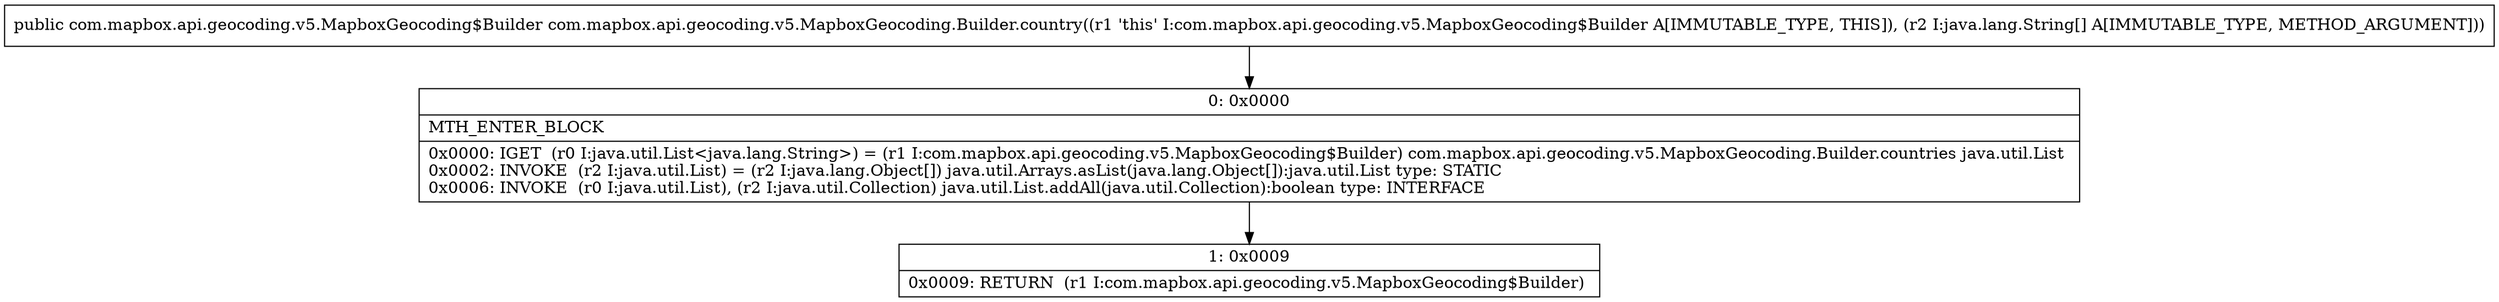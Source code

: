 digraph "CFG forcom.mapbox.api.geocoding.v5.MapboxGeocoding.Builder.country([Ljava\/lang\/String;)Lcom\/mapbox\/api\/geocoding\/v5\/MapboxGeocoding$Builder;" {
Node_0 [shape=record,label="{0\:\ 0x0000|MTH_ENTER_BLOCK\l|0x0000: IGET  (r0 I:java.util.List\<java.lang.String\>) = (r1 I:com.mapbox.api.geocoding.v5.MapboxGeocoding$Builder) com.mapbox.api.geocoding.v5.MapboxGeocoding.Builder.countries java.util.List \l0x0002: INVOKE  (r2 I:java.util.List) = (r2 I:java.lang.Object[]) java.util.Arrays.asList(java.lang.Object[]):java.util.List type: STATIC \l0x0006: INVOKE  (r0 I:java.util.List), (r2 I:java.util.Collection) java.util.List.addAll(java.util.Collection):boolean type: INTERFACE \l}"];
Node_1 [shape=record,label="{1\:\ 0x0009|0x0009: RETURN  (r1 I:com.mapbox.api.geocoding.v5.MapboxGeocoding$Builder) \l}"];
MethodNode[shape=record,label="{public com.mapbox.api.geocoding.v5.MapboxGeocoding$Builder com.mapbox.api.geocoding.v5.MapboxGeocoding.Builder.country((r1 'this' I:com.mapbox.api.geocoding.v5.MapboxGeocoding$Builder A[IMMUTABLE_TYPE, THIS]), (r2 I:java.lang.String[] A[IMMUTABLE_TYPE, METHOD_ARGUMENT])) }"];
MethodNode -> Node_0;
Node_0 -> Node_1;
}

